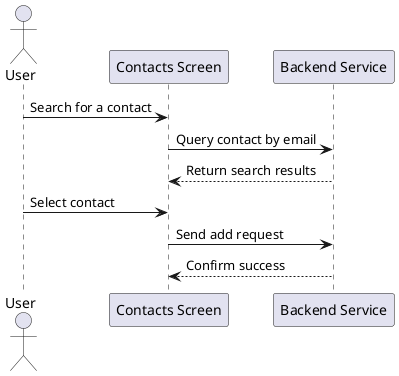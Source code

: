 @startuml
actor User
participant "Contacts Screen" as Contacts
participant "Backend Service" as Backend

User -> Contacts: Search for a contact
Contacts -> Backend: Query contact by email
Backend --> Contacts: Return search results
User -> Contacts: Select contact
Contacts -> Backend: Send add request
Backend --> Contacts: Confirm success
@enduml